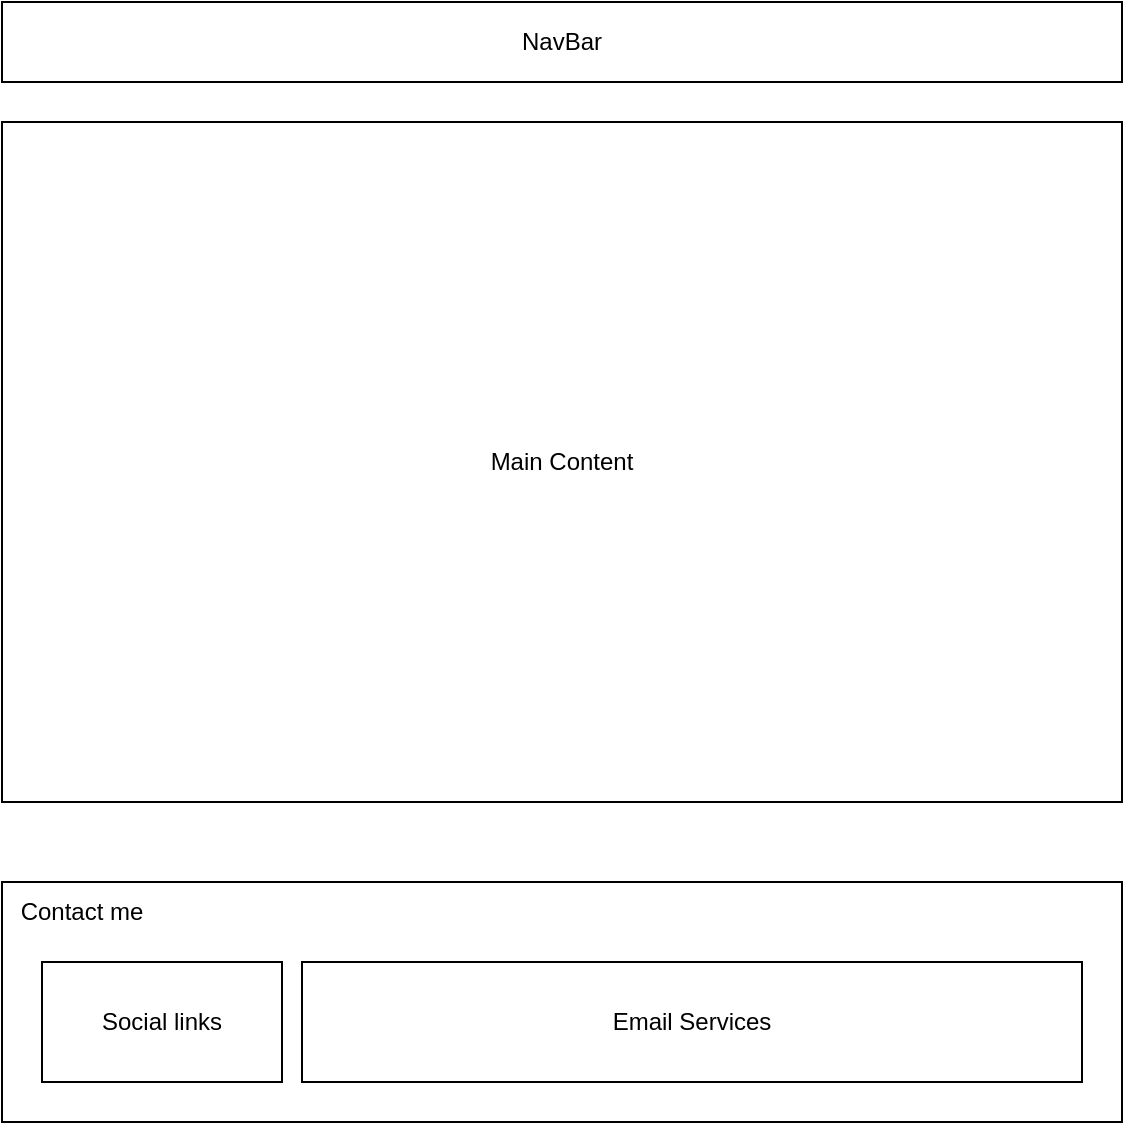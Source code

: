 <mxfile version="24.6.4" type="device">
  <diagram name="Wireframe" id="YK5EBt05Lj8L5GJsrDDw">
    <mxGraphModel dx="1050" dy="621" grid="1" gridSize="10" guides="1" tooltips="1" connect="1" arrows="1" fold="1" page="1" pageScale="1" pageWidth="850" pageHeight="1100" math="0" shadow="0">
      <root>
        <mxCell id="0" />
        <mxCell id="1" parent="0" />
        <mxCell id="6imPeQa60FVJ62cw6zjc-1" value="NavBar" style="rounded=0;whiteSpace=wrap;html=1;" vertex="1" parent="1">
          <mxGeometry x="200" y="120" width="560" height="40" as="geometry" />
        </mxCell>
        <mxCell id="6imPeQa60FVJ62cw6zjc-2" value="Main Content" style="rounded=0;whiteSpace=wrap;html=1;" vertex="1" parent="1">
          <mxGeometry x="200" y="180" width="560" height="340" as="geometry" />
        </mxCell>
        <mxCell id="6imPeQa60FVJ62cw6zjc-4" value="" style="rounded=0;whiteSpace=wrap;html=1;" vertex="1" parent="1">
          <mxGeometry x="200" y="560" width="560" height="120" as="geometry" />
        </mxCell>
        <mxCell id="6imPeQa60FVJ62cw6zjc-5" value="Contact me" style="text;html=1;align=center;verticalAlign=middle;whiteSpace=wrap;rounded=0;" vertex="1" parent="1">
          <mxGeometry x="200" y="560" width="80" height="30" as="geometry" />
        </mxCell>
        <mxCell id="6imPeQa60FVJ62cw6zjc-6" value="Social links" style="rounded=0;whiteSpace=wrap;html=1;" vertex="1" parent="1">
          <mxGeometry x="220" y="600" width="120" height="60" as="geometry" />
        </mxCell>
        <mxCell id="6imPeQa60FVJ62cw6zjc-7" value="Email Services" style="rounded=0;whiteSpace=wrap;html=1;" vertex="1" parent="1">
          <mxGeometry x="350" y="600" width="390" height="60" as="geometry" />
        </mxCell>
      </root>
    </mxGraphModel>
  </diagram>
</mxfile>
